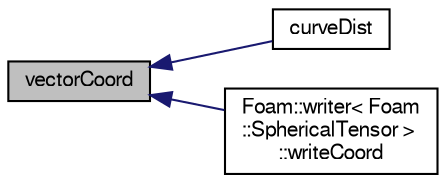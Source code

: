 digraph "vectorCoord"
{
  bgcolor="transparent";
  edge [fontname="FreeSans",fontsize="10",labelfontname="FreeSans",labelfontsize="10"];
  node [fontname="FreeSans",fontsize="10",shape=record];
  rankdir="LR";
  Node197 [label="vectorCoord",height=0.2,width=0.4,color="black", fillcolor="grey75", style="filled", fontcolor="black"];
  Node197 -> Node198 [dir="back",color="midnightblue",fontsize="10",style="solid",fontname="FreeSans"];
  Node198 [label="curveDist",height=0.2,width=0.4,color="black",URL="$a21846.html#ad509879467b346fff142751c948e243f",tooltip="Cumulative distance. "];
  Node197 -> Node199 [dir="back",color="midnightblue",fontsize="10",style="solid",fontname="FreeSans"];
  Node199 [label="Foam::writer\< Foam\l::SphericalTensor \>\l::writeCoord",height=0.2,width=0.4,color="black",URL="$a21878.html#abd9a0cfafd67aa71d798173ce0ce02f6"];
}
